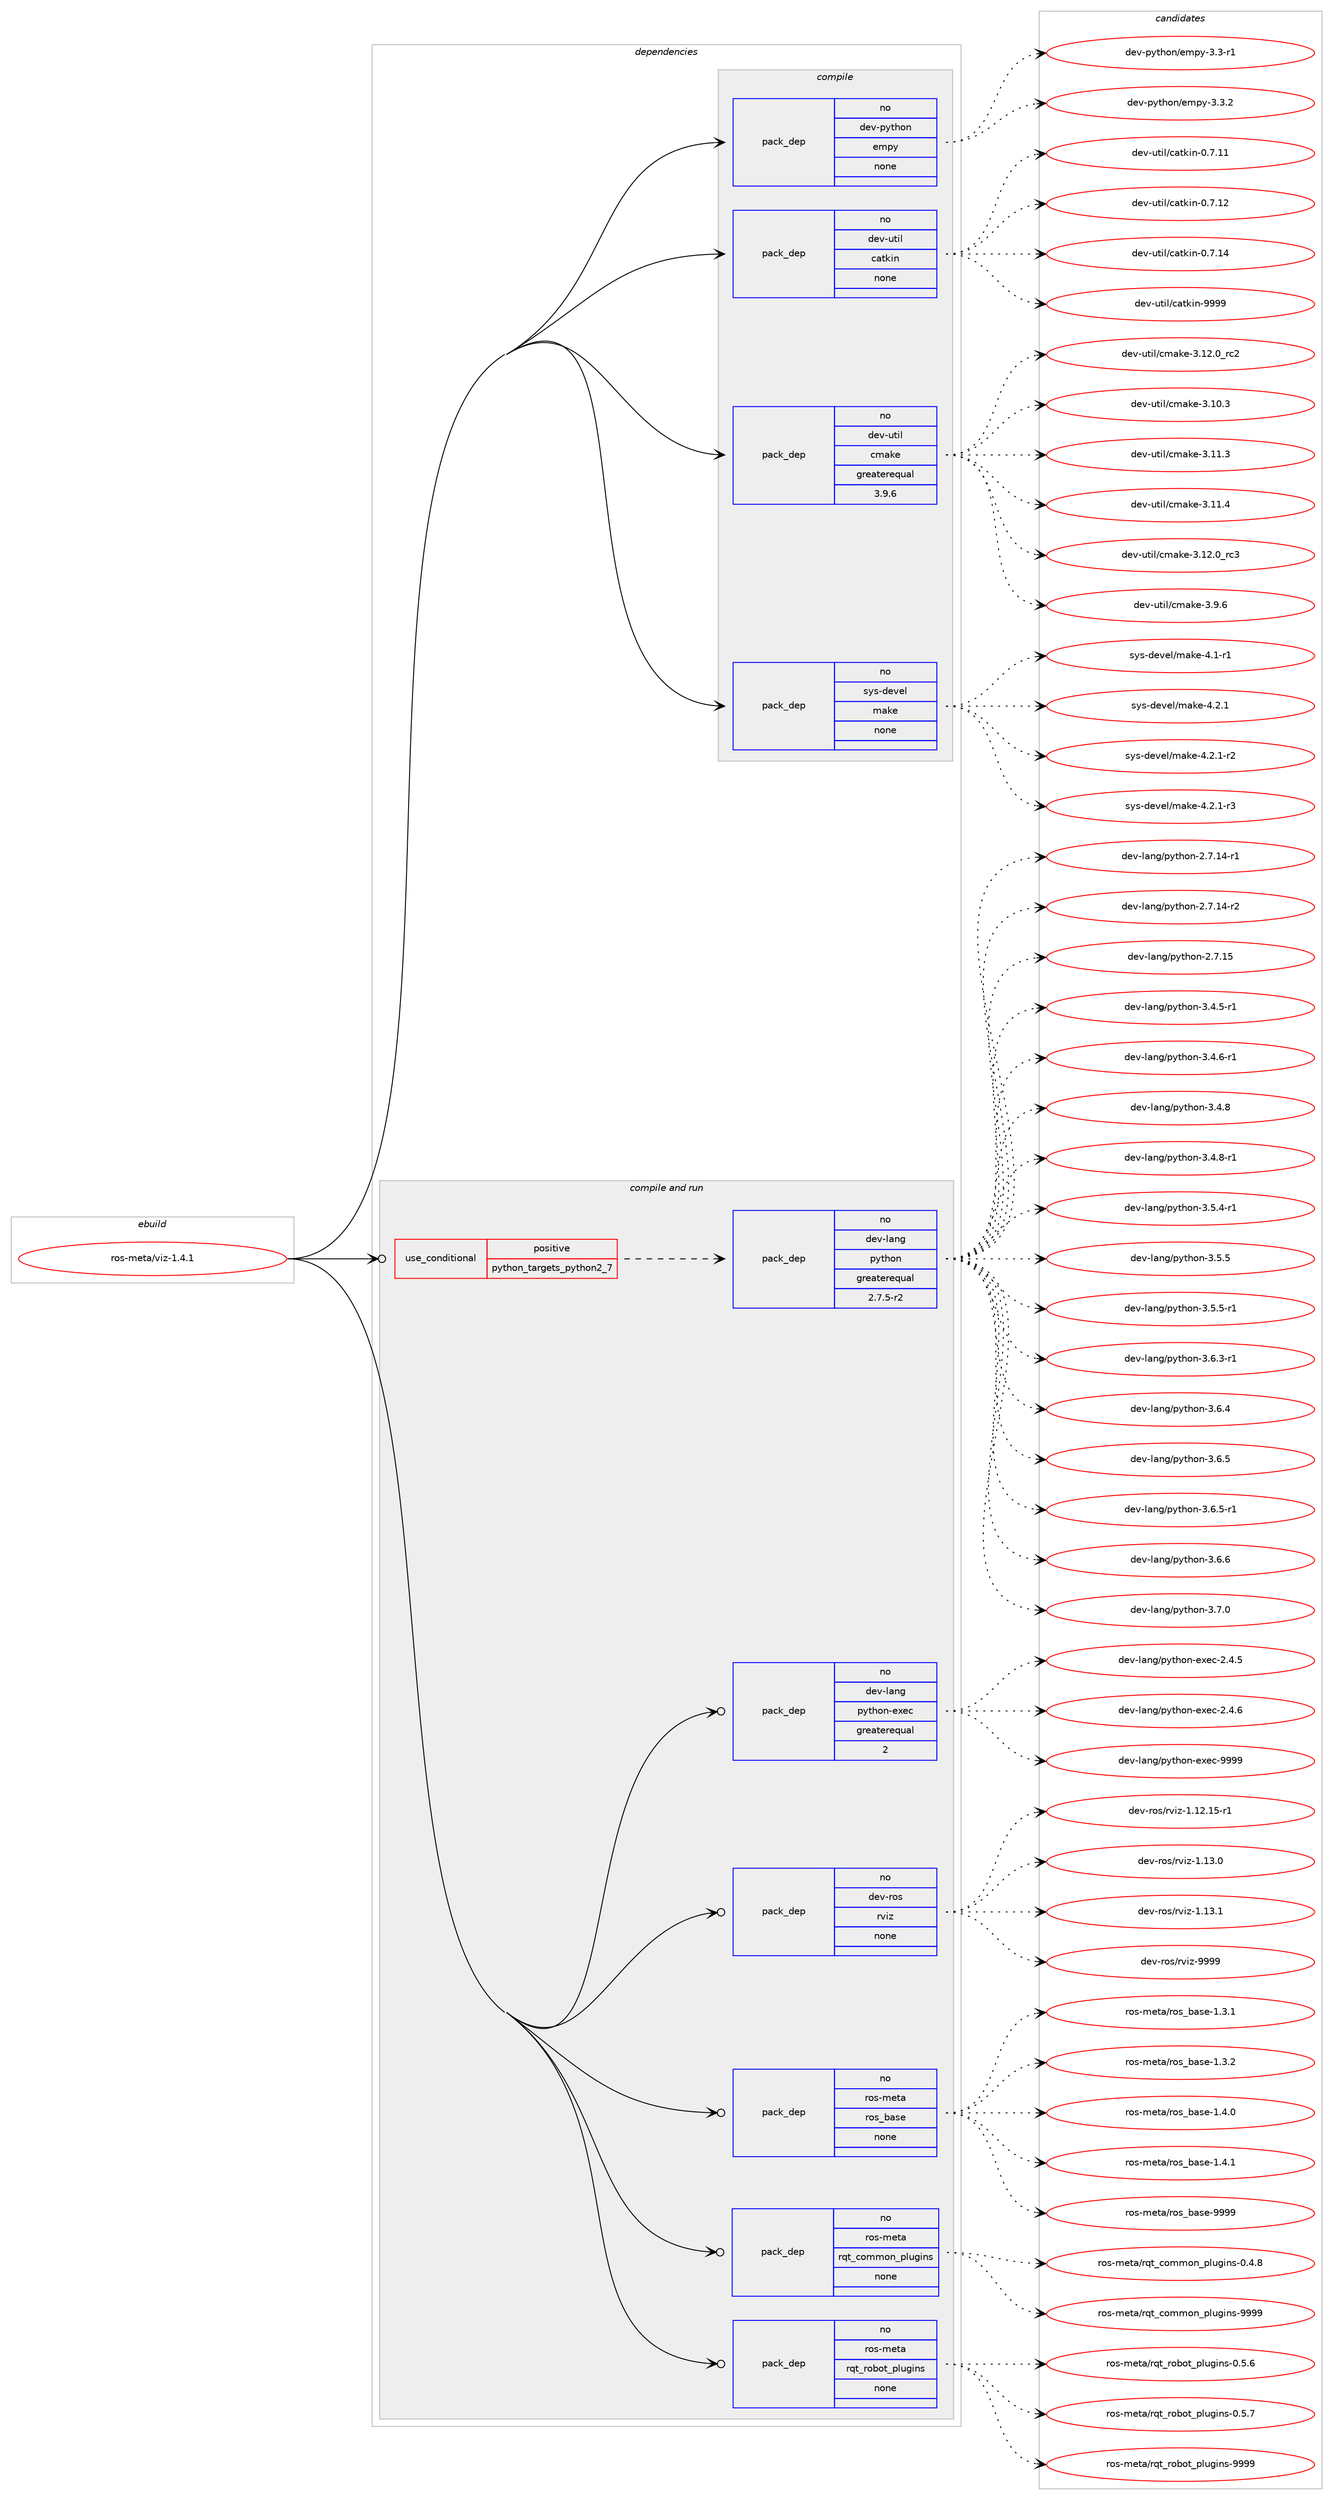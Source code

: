 digraph prolog {

# *************
# Graph options
# *************

newrank=true;
concentrate=true;
compound=true;
graph [rankdir=LR,fontname=Helvetica,fontsize=10,ranksep=1.5];#, ranksep=2.5, nodesep=0.2];
edge  [arrowhead=vee];
node  [fontname=Helvetica,fontsize=10];

# **********
# The ebuild
# **********

subgraph cluster_leftcol {
color=gray;
rank=same;
label=<<i>ebuild</i>>;
id [label="ros-meta/viz-1.4.1", color=red, width=4, href="../ros-meta/viz-1.4.1.svg"];
}

# ****************
# The dependencies
# ****************

subgraph cluster_midcol {
color=gray;
label=<<i>dependencies</i>>;
subgraph cluster_compile {
fillcolor="#eeeeee";
style=filled;
label=<<i>compile</i>>;
subgraph pack942 {
dependency1317 [label=<<TABLE BORDER="0" CELLBORDER="1" CELLSPACING="0" CELLPADDING="4" WIDTH="220"><TR><TD ROWSPAN="6" CELLPADDING="30">pack_dep</TD></TR><TR><TD WIDTH="110">no</TD></TR><TR><TD>dev-python</TD></TR><TR><TD>empy</TD></TR><TR><TD>none</TD></TR><TR><TD></TD></TR></TABLE>>, shape=none, color=blue];
}
id:e -> dependency1317:w [weight=20,style="solid",arrowhead="vee"];
subgraph pack943 {
dependency1318 [label=<<TABLE BORDER="0" CELLBORDER="1" CELLSPACING="0" CELLPADDING="4" WIDTH="220"><TR><TD ROWSPAN="6" CELLPADDING="30">pack_dep</TD></TR><TR><TD WIDTH="110">no</TD></TR><TR><TD>dev-util</TD></TR><TR><TD>catkin</TD></TR><TR><TD>none</TD></TR><TR><TD></TD></TR></TABLE>>, shape=none, color=blue];
}
id:e -> dependency1318:w [weight=20,style="solid",arrowhead="vee"];
subgraph pack944 {
dependency1319 [label=<<TABLE BORDER="0" CELLBORDER="1" CELLSPACING="0" CELLPADDING="4" WIDTH="220"><TR><TD ROWSPAN="6" CELLPADDING="30">pack_dep</TD></TR><TR><TD WIDTH="110">no</TD></TR><TR><TD>dev-util</TD></TR><TR><TD>cmake</TD></TR><TR><TD>greaterequal</TD></TR><TR><TD>3.9.6</TD></TR></TABLE>>, shape=none, color=blue];
}
id:e -> dependency1319:w [weight=20,style="solid",arrowhead="vee"];
subgraph pack945 {
dependency1320 [label=<<TABLE BORDER="0" CELLBORDER="1" CELLSPACING="0" CELLPADDING="4" WIDTH="220"><TR><TD ROWSPAN="6" CELLPADDING="30">pack_dep</TD></TR><TR><TD WIDTH="110">no</TD></TR><TR><TD>sys-devel</TD></TR><TR><TD>make</TD></TR><TR><TD>none</TD></TR><TR><TD></TD></TR></TABLE>>, shape=none, color=blue];
}
id:e -> dependency1320:w [weight=20,style="solid",arrowhead="vee"];
}
subgraph cluster_compileandrun {
fillcolor="#eeeeee";
style=filled;
label=<<i>compile and run</i>>;
subgraph cond351 {
dependency1321 [label=<<TABLE BORDER="0" CELLBORDER="1" CELLSPACING="0" CELLPADDING="4"><TR><TD ROWSPAN="3" CELLPADDING="10">use_conditional</TD></TR><TR><TD>positive</TD></TR><TR><TD>python_targets_python2_7</TD></TR></TABLE>>, shape=none, color=red];
subgraph pack946 {
dependency1322 [label=<<TABLE BORDER="0" CELLBORDER="1" CELLSPACING="0" CELLPADDING="4" WIDTH="220"><TR><TD ROWSPAN="6" CELLPADDING="30">pack_dep</TD></TR><TR><TD WIDTH="110">no</TD></TR><TR><TD>dev-lang</TD></TR><TR><TD>python</TD></TR><TR><TD>greaterequal</TD></TR><TR><TD>2.7.5-r2</TD></TR></TABLE>>, shape=none, color=blue];
}
dependency1321:e -> dependency1322:w [weight=20,style="dashed",arrowhead="vee"];
}
id:e -> dependency1321:w [weight=20,style="solid",arrowhead="odotvee"];
subgraph pack947 {
dependency1323 [label=<<TABLE BORDER="0" CELLBORDER="1" CELLSPACING="0" CELLPADDING="4" WIDTH="220"><TR><TD ROWSPAN="6" CELLPADDING="30">pack_dep</TD></TR><TR><TD WIDTH="110">no</TD></TR><TR><TD>dev-lang</TD></TR><TR><TD>python-exec</TD></TR><TR><TD>greaterequal</TD></TR><TR><TD>2</TD></TR></TABLE>>, shape=none, color=blue];
}
id:e -> dependency1323:w [weight=20,style="solid",arrowhead="odotvee"];
subgraph pack948 {
dependency1324 [label=<<TABLE BORDER="0" CELLBORDER="1" CELLSPACING="0" CELLPADDING="4" WIDTH="220"><TR><TD ROWSPAN="6" CELLPADDING="30">pack_dep</TD></TR><TR><TD WIDTH="110">no</TD></TR><TR><TD>dev-ros</TD></TR><TR><TD>rviz</TD></TR><TR><TD>none</TD></TR><TR><TD></TD></TR></TABLE>>, shape=none, color=blue];
}
id:e -> dependency1324:w [weight=20,style="solid",arrowhead="odotvee"];
subgraph pack949 {
dependency1325 [label=<<TABLE BORDER="0" CELLBORDER="1" CELLSPACING="0" CELLPADDING="4" WIDTH="220"><TR><TD ROWSPAN="6" CELLPADDING="30">pack_dep</TD></TR><TR><TD WIDTH="110">no</TD></TR><TR><TD>ros-meta</TD></TR><TR><TD>ros_base</TD></TR><TR><TD>none</TD></TR><TR><TD></TD></TR></TABLE>>, shape=none, color=blue];
}
id:e -> dependency1325:w [weight=20,style="solid",arrowhead="odotvee"];
subgraph pack950 {
dependency1326 [label=<<TABLE BORDER="0" CELLBORDER="1" CELLSPACING="0" CELLPADDING="4" WIDTH="220"><TR><TD ROWSPAN="6" CELLPADDING="30">pack_dep</TD></TR><TR><TD WIDTH="110">no</TD></TR><TR><TD>ros-meta</TD></TR><TR><TD>rqt_common_plugins</TD></TR><TR><TD>none</TD></TR><TR><TD></TD></TR></TABLE>>, shape=none, color=blue];
}
id:e -> dependency1326:w [weight=20,style="solid",arrowhead="odotvee"];
subgraph pack951 {
dependency1327 [label=<<TABLE BORDER="0" CELLBORDER="1" CELLSPACING="0" CELLPADDING="4" WIDTH="220"><TR><TD ROWSPAN="6" CELLPADDING="30">pack_dep</TD></TR><TR><TD WIDTH="110">no</TD></TR><TR><TD>ros-meta</TD></TR><TR><TD>rqt_robot_plugins</TD></TR><TR><TD>none</TD></TR><TR><TD></TD></TR></TABLE>>, shape=none, color=blue];
}
id:e -> dependency1327:w [weight=20,style="solid",arrowhead="odotvee"];
}
subgraph cluster_run {
fillcolor="#eeeeee";
style=filled;
label=<<i>run</i>>;
}
}

# **************
# The candidates
# **************

subgraph cluster_choices {
rank=same;
color=gray;
label=<<i>candidates</i>>;

subgraph choice942 {
color=black;
nodesep=1;
choice1001011184511212111610411111047101109112121455146514511449 [label="dev-python/empy-3.3-r1", color=red, width=4,href="../dev-python/empy-3.3-r1.svg"];
choice1001011184511212111610411111047101109112121455146514650 [label="dev-python/empy-3.3.2", color=red, width=4,href="../dev-python/empy-3.3.2.svg"];
dependency1317:e -> choice1001011184511212111610411111047101109112121455146514511449:w [style=dotted,weight="100"];
dependency1317:e -> choice1001011184511212111610411111047101109112121455146514650:w [style=dotted,weight="100"];
}
subgraph choice943 {
color=black;
nodesep=1;
choice1001011184511711610510847999711610710511045484655464949 [label="dev-util/catkin-0.7.11", color=red, width=4,href="../dev-util/catkin-0.7.11.svg"];
choice1001011184511711610510847999711610710511045484655464950 [label="dev-util/catkin-0.7.12", color=red, width=4,href="../dev-util/catkin-0.7.12.svg"];
choice1001011184511711610510847999711610710511045484655464952 [label="dev-util/catkin-0.7.14", color=red, width=4,href="../dev-util/catkin-0.7.14.svg"];
choice100101118451171161051084799971161071051104557575757 [label="dev-util/catkin-9999", color=red, width=4,href="../dev-util/catkin-9999.svg"];
dependency1318:e -> choice1001011184511711610510847999711610710511045484655464949:w [style=dotted,weight="100"];
dependency1318:e -> choice1001011184511711610510847999711610710511045484655464950:w [style=dotted,weight="100"];
dependency1318:e -> choice1001011184511711610510847999711610710511045484655464952:w [style=dotted,weight="100"];
dependency1318:e -> choice100101118451171161051084799971161071051104557575757:w [style=dotted,weight="100"];
}
subgraph choice944 {
color=black;
nodesep=1;
choice1001011184511711610510847991099710710145514649504648951149950 [label="dev-util/cmake-3.12.0_rc2", color=red, width=4,href="../dev-util/cmake-3.12.0_rc2.svg"];
choice1001011184511711610510847991099710710145514649484651 [label="dev-util/cmake-3.10.3", color=red, width=4,href="../dev-util/cmake-3.10.3.svg"];
choice1001011184511711610510847991099710710145514649494651 [label="dev-util/cmake-3.11.3", color=red, width=4,href="../dev-util/cmake-3.11.3.svg"];
choice1001011184511711610510847991099710710145514649494652 [label="dev-util/cmake-3.11.4", color=red, width=4,href="../dev-util/cmake-3.11.4.svg"];
choice1001011184511711610510847991099710710145514649504648951149951 [label="dev-util/cmake-3.12.0_rc3", color=red, width=4,href="../dev-util/cmake-3.12.0_rc3.svg"];
choice10010111845117116105108479910997107101455146574654 [label="dev-util/cmake-3.9.6", color=red, width=4,href="../dev-util/cmake-3.9.6.svg"];
dependency1319:e -> choice1001011184511711610510847991099710710145514649504648951149950:w [style=dotted,weight="100"];
dependency1319:e -> choice1001011184511711610510847991099710710145514649484651:w [style=dotted,weight="100"];
dependency1319:e -> choice1001011184511711610510847991099710710145514649494651:w [style=dotted,weight="100"];
dependency1319:e -> choice1001011184511711610510847991099710710145514649494652:w [style=dotted,weight="100"];
dependency1319:e -> choice1001011184511711610510847991099710710145514649504648951149951:w [style=dotted,weight="100"];
dependency1319:e -> choice10010111845117116105108479910997107101455146574654:w [style=dotted,weight="100"];
}
subgraph choice945 {
color=black;
nodesep=1;
choice115121115451001011181011084710997107101455246494511449 [label="sys-devel/make-4.1-r1", color=red, width=4,href="../sys-devel/make-4.1-r1.svg"];
choice115121115451001011181011084710997107101455246504649 [label="sys-devel/make-4.2.1", color=red, width=4,href="../sys-devel/make-4.2.1.svg"];
choice1151211154510010111810110847109971071014552465046494511450 [label="sys-devel/make-4.2.1-r2", color=red, width=4,href="../sys-devel/make-4.2.1-r2.svg"];
choice1151211154510010111810110847109971071014552465046494511451 [label="sys-devel/make-4.2.1-r3", color=red, width=4,href="../sys-devel/make-4.2.1-r3.svg"];
dependency1320:e -> choice115121115451001011181011084710997107101455246494511449:w [style=dotted,weight="100"];
dependency1320:e -> choice115121115451001011181011084710997107101455246504649:w [style=dotted,weight="100"];
dependency1320:e -> choice1151211154510010111810110847109971071014552465046494511450:w [style=dotted,weight="100"];
dependency1320:e -> choice1151211154510010111810110847109971071014552465046494511451:w [style=dotted,weight="100"];
}
subgraph choice946 {
color=black;
nodesep=1;
choice100101118451089711010347112121116104111110455046554649524511449 [label="dev-lang/python-2.7.14-r1", color=red, width=4,href="../dev-lang/python-2.7.14-r1.svg"];
choice100101118451089711010347112121116104111110455046554649524511450 [label="dev-lang/python-2.7.14-r2", color=red, width=4,href="../dev-lang/python-2.7.14-r2.svg"];
choice10010111845108971101034711212111610411111045504655464953 [label="dev-lang/python-2.7.15", color=red, width=4,href="../dev-lang/python-2.7.15.svg"];
choice1001011184510897110103471121211161041111104551465246534511449 [label="dev-lang/python-3.4.5-r1", color=red, width=4,href="../dev-lang/python-3.4.5-r1.svg"];
choice1001011184510897110103471121211161041111104551465246544511449 [label="dev-lang/python-3.4.6-r1", color=red, width=4,href="../dev-lang/python-3.4.6-r1.svg"];
choice100101118451089711010347112121116104111110455146524656 [label="dev-lang/python-3.4.8", color=red, width=4,href="../dev-lang/python-3.4.8.svg"];
choice1001011184510897110103471121211161041111104551465246564511449 [label="dev-lang/python-3.4.8-r1", color=red, width=4,href="../dev-lang/python-3.4.8-r1.svg"];
choice1001011184510897110103471121211161041111104551465346524511449 [label="dev-lang/python-3.5.4-r1", color=red, width=4,href="../dev-lang/python-3.5.4-r1.svg"];
choice100101118451089711010347112121116104111110455146534653 [label="dev-lang/python-3.5.5", color=red, width=4,href="../dev-lang/python-3.5.5.svg"];
choice1001011184510897110103471121211161041111104551465346534511449 [label="dev-lang/python-3.5.5-r1", color=red, width=4,href="../dev-lang/python-3.5.5-r1.svg"];
choice1001011184510897110103471121211161041111104551465446514511449 [label="dev-lang/python-3.6.3-r1", color=red, width=4,href="../dev-lang/python-3.6.3-r1.svg"];
choice100101118451089711010347112121116104111110455146544652 [label="dev-lang/python-3.6.4", color=red, width=4,href="../dev-lang/python-3.6.4.svg"];
choice100101118451089711010347112121116104111110455146544653 [label="dev-lang/python-3.6.5", color=red, width=4,href="../dev-lang/python-3.6.5.svg"];
choice1001011184510897110103471121211161041111104551465446534511449 [label="dev-lang/python-3.6.5-r1", color=red, width=4,href="../dev-lang/python-3.6.5-r1.svg"];
choice100101118451089711010347112121116104111110455146544654 [label="dev-lang/python-3.6.6", color=red, width=4,href="../dev-lang/python-3.6.6.svg"];
choice100101118451089711010347112121116104111110455146554648 [label="dev-lang/python-3.7.0", color=red, width=4,href="../dev-lang/python-3.7.0.svg"];
dependency1322:e -> choice100101118451089711010347112121116104111110455046554649524511449:w [style=dotted,weight="100"];
dependency1322:e -> choice100101118451089711010347112121116104111110455046554649524511450:w [style=dotted,weight="100"];
dependency1322:e -> choice10010111845108971101034711212111610411111045504655464953:w [style=dotted,weight="100"];
dependency1322:e -> choice1001011184510897110103471121211161041111104551465246534511449:w [style=dotted,weight="100"];
dependency1322:e -> choice1001011184510897110103471121211161041111104551465246544511449:w [style=dotted,weight="100"];
dependency1322:e -> choice100101118451089711010347112121116104111110455146524656:w [style=dotted,weight="100"];
dependency1322:e -> choice1001011184510897110103471121211161041111104551465246564511449:w [style=dotted,weight="100"];
dependency1322:e -> choice1001011184510897110103471121211161041111104551465346524511449:w [style=dotted,weight="100"];
dependency1322:e -> choice100101118451089711010347112121116104111110455146534653:w [style=dotted,weight="100"];
dependency1322:e -> choice1001011184510897110103471121211161041111104551465346534511449:w [style=dotted,weight="100"];
dependency1322:e -> choice1001011184510897110103471121211161041111104551465446514511449:w [style=dotted,weight="100"];
dependency1322:e -> choice100101118451089711010347112121116104111110455146544652:w [style=dotted,weight="100"];
dependency1322:e -> choice100101118451089711010347112121116104111110455146544653:w [style=dotted,weight="100"];
dependency1322:e -> choice1001011184510897110103471121211161041111104551465446534511449:w [style=dotted,weight="100"];
dependency1322:e -> choice100101118451089711010347112121116104111110455146544654:w [style=dotted,weight="100"];
dependency1322:e -> choice100101118451089711010347112121116104111110455146554648:w [style=dotted,weight="100"];
}
subgraph choice947 {
color=black;
nodesep=1;
choice1001011184510897110103471121211161041111104510112010199455046524653 [label="dev-lang/python-exec-2.4.5", color=red, width=4,href="../dev-lang/python-exec-2.4.5.svg"];
choice1001011184510897110103471121211161041111104510112010199455046524654 [label="dev-lang/python-exec-2.4.6", color=red, width=4,href="../dev-lang/python-exec-2.4.6.svg"];
choice10010111845108971101034711212111610411111045101120101994557575757 [label="dev-lang/python-exec-9999", color=red, width=4,href="../dev-lang/python-exec-9999.svg"];
dependency1323:e -> choice1001011184510897110103471121211161041111104510112010199455046524653:w [style=dotted,weight="100"];
dependency1323:e -> choice1001011184510897110103471121211161041111104510112010199455046524654:w [style=dotted,weight="100"];
dependency1323:e -> choice10010111845108971101034711212111610411111045101120101994557575757:w [style=dotted,weight="100"];
}
subgraph choice948 {
color=black;
nodesep=1;
choice100101118451141111154711411810512245494649504649534511449 [label="dev-ros/rviz-1.12.15-r1", color=red, width=4,href="../dev-ros/rviz-1.12.15-r1.svg"];
choice100101118451141111154711411810512245494649514648 [label="dev-ros/rviz-1.13.0", color=red, width=4,href="../dev-ros/rviz-1.13.0.svg"];
choice100101118451141111154711411810512245494649514649 [label="dev-ros/rviz-1.13.1", color=red, width=4,href="../dev-ros/rviz-1.13.1.svg"];
choice10010111845114111115471141181051224557575757 [label="dev-ros/rviz-9999", color=red, width=4,href="../dev-ros/rviz-9999.svg"];
dependency1324:e -> choice100101118451141111154711411810512245494649504649534511449:w [style=dotted,weight="100"];
dependency1324:e -> choice100101118451141111154711411810512245494649514648:w [style=dotted,weight="100"];
dependency1324:e -> choice100101118451141111154711411810512245494649514649:w [style=dotted,weight="100"];
dependency1324:e -> choice10010111845114111115471141181051224557575757:w [style=dotted,weight="100"];
}
subgraph choice949 {
color=black;
nodesep=1;
choice114111115451091011169747114111115959897115101454946514649 [label="ros-meta/ros_base-1.3.1", color=red, width=4,href="../ros-meta/ros_base-1.3.1.svg"];
choice114111115451091011169747114111115959897115101454946514650 [label="ros-meta/ros_base-1.3.2", color=red, width=4,href="../ros-meta/ros_base-1.3.2.svg"];
choice114111115451091011169747114111115959897115101454946524648 [label="ros-meta/ros_base-1.4.0", color=red, width=4,href="../ros-meta/ros_base-1.4.0.svg"];
choice114111115451091011169747114111115959897115101454946524649 [label="ros-meta/ros_base-1.4.1", color=red, width=4,href="../ros-meta/ros_base-1.4.1.svg"];
choice1141111154510910111697471141111159598971151014557575757 [label="ros-meta/ros_base-9999", color=red, width=4,href="../ros-meta/ros_base-9999.svg"];
dependency1325:e -> choice114111115451091011169747114111115959897115101454946514649:w [style=dotted,weight="100"];
dependency1325:e -> choice114111115451091011169747114111115959897115101454946514650:w [style=dotted,weight="100"];
dependency1325:e -> choice114111115451091011169747114111115959897115101454946524648:w [style=dotted,weight="100"];
dependency1325:e -> choice114111115451091011169747114111115959897115101454946524649:w [style=dotted,weight="100"];
dependency1325:e -> choice1141111154510910111697471141111159598971151014557575757:w [style=dotted,weight="100"];
}
subgraph choice950 {
color=black;
nodesep=1;
choice114111115451091011169747114113116959911110910911111095112108117103105110115454846524656 [label="ros-meta/rqt_common_plugins-0.4.8", color=red, width=4,href="../ros-meta/rqt_common_plugins-0.4.8.svg"];
choice1141111154510910111697471141131169599111109109111110951121081171031051101154557575757 [label="ros-meta/rqt_common_plugins-9999", color=red, width=4,href="../ros-meta/rqt_common_plugins-9999.svg"];
dependency1326:e -> choice114111115451091011169747114113116959911110910911111095112108117103105110115454846524656:w [style=dotted,weight="100"];
dependency1326:e -> choice1141111154510910111697471141131169599111109109111110951121081171031051101154557575757:w [style=dotted,weight="100"];
}
subgraph choice951 {
color=black;
nodesep=1;
choice114111115451091011169747114113116951141119811111695112108117103105110115454846534654 [label="ros-meta/rqt_robot_plugins-0.5.6", color=red, width=4,href="../ros-meta/rqt_robot_plugins-0.5.6.svg"];
choice114111115451091011169747114113116951141119811111695112108117103105110115454846534655 [label="ros-meta/rqt_robot_plugins-0.5.7", color=red, width=4,href="../ros-meta/rqt_robot_plugins-0.5.7.svg"];
choice1141111154510910111697471141131169511411198111116951121081171031051101154557575757 [label="ros-meta/rqt_robot_plugins-9999", color=red, width=4,href="../ros-meta/rqt_robot_plugins-9999.svg"];
dependency1327:e -> choice114111115451091011169747114113116951141119811111695112108117103105110115454846534654:w [style=dotted,weight="100"];
dependency1327:e -> choice114111115451091011169747114113116951141119811111695112108117103105110115454846534655:w [style=dotted,weight="100"];
dependency1327:e -> choice1141111154510910111697471141131169511411198111116951121081171031051101154557575757:w [style=dotted,weight="100"];
}
}

}
